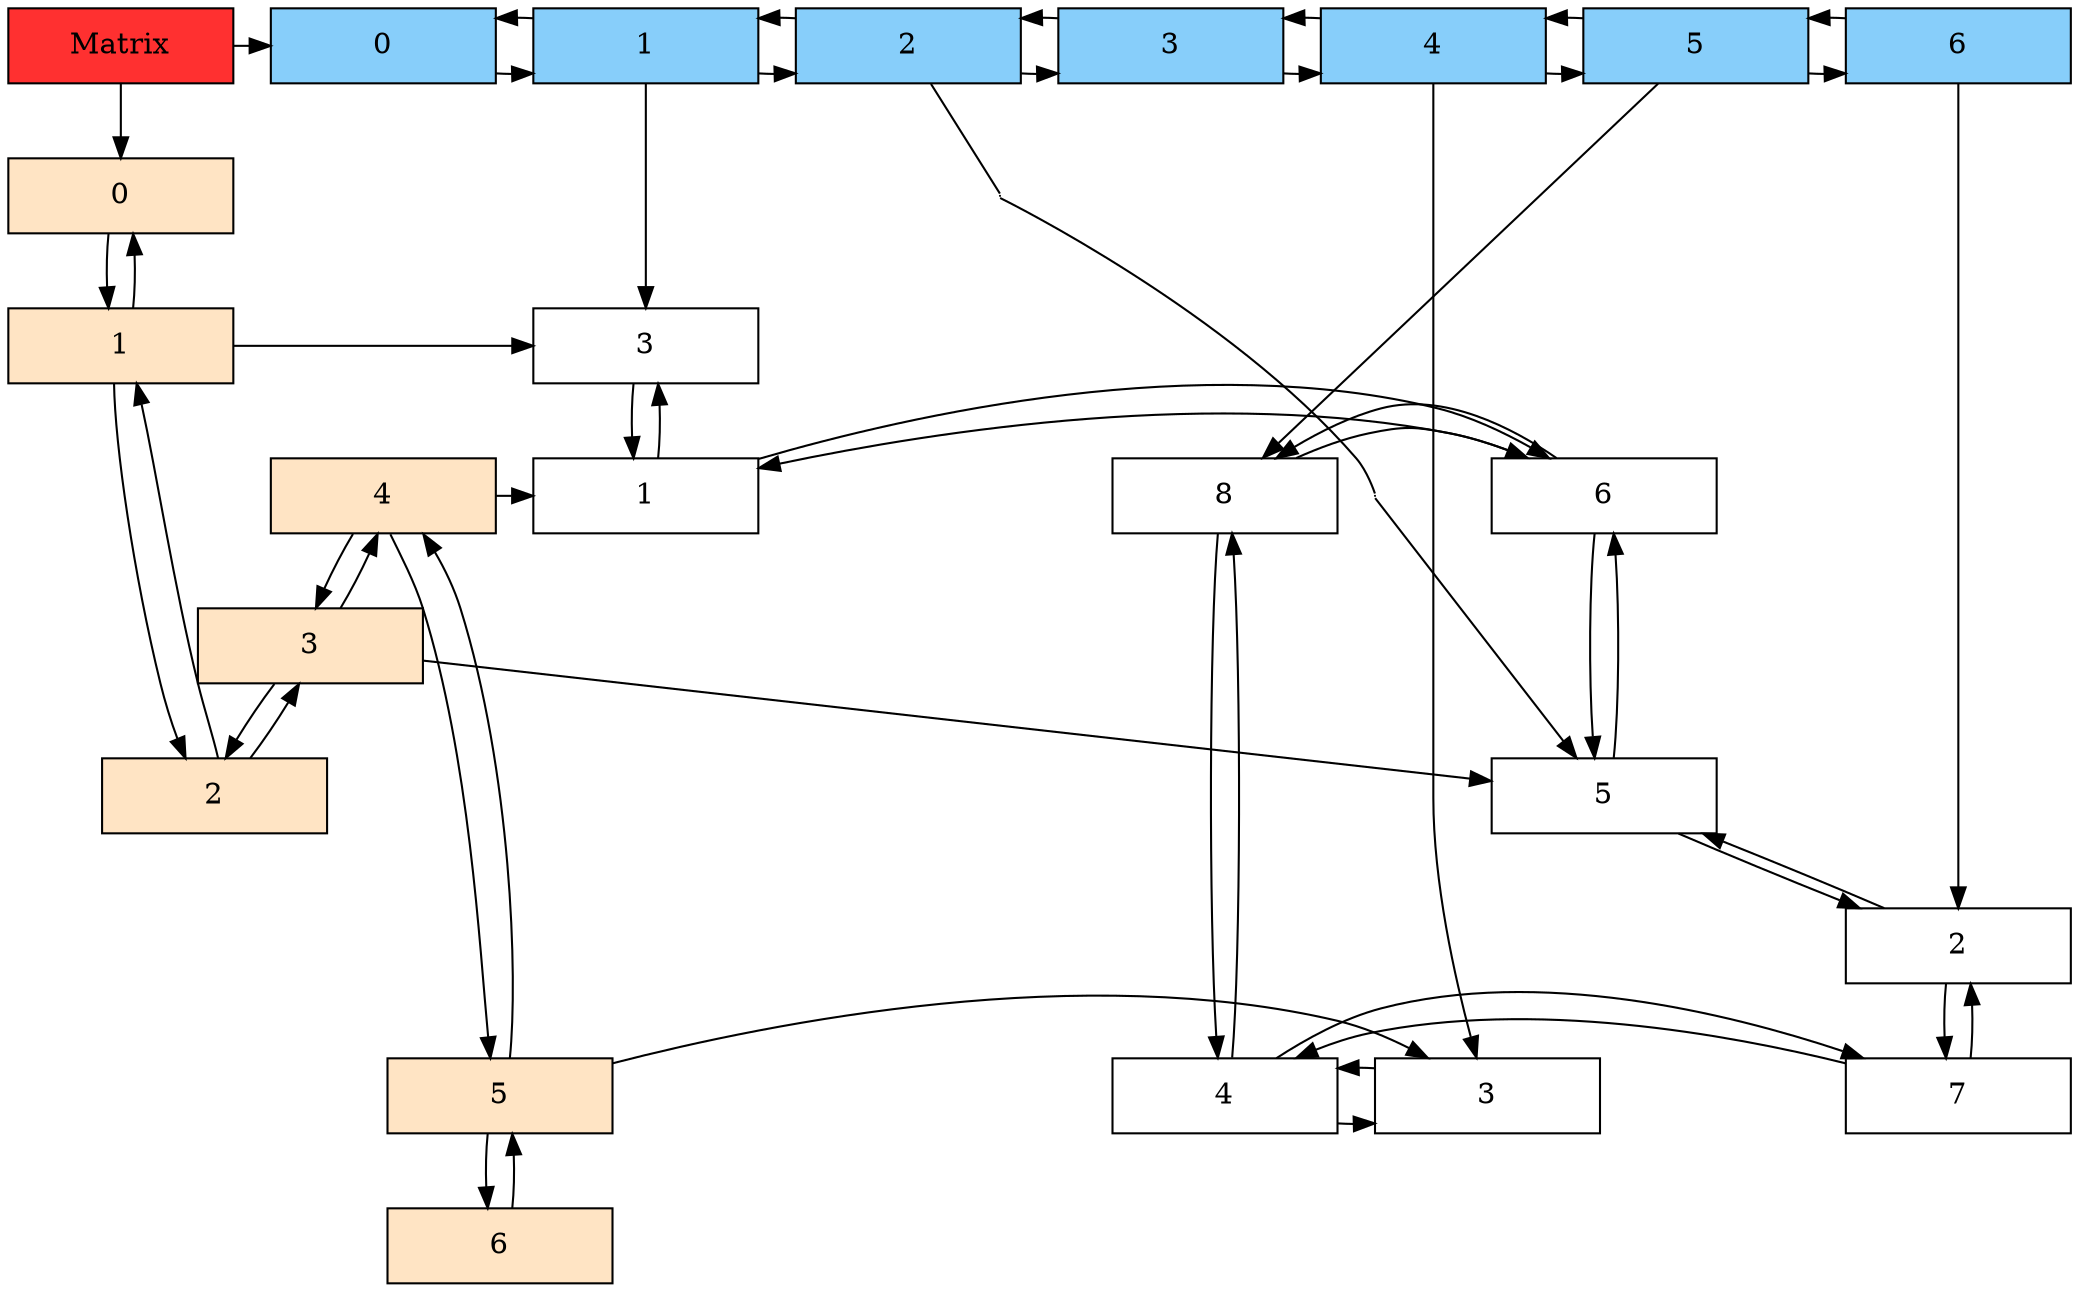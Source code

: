 digraph Sparce_Matrix { 
	node [shape=box]
	Mt[ label = "Matrix", width = 1.5, style = filled, fillcolor = firebrick1, group = 1 ];	
	U0 [label = "0" width = 1.5 style = filled, fillcolor = bisque1, group = 1 ];
	U1 [label = "1" width = 1.5 style = filled, fillcolor = bisque1, group = 1 ];
	U2 [label = "2" width = 1.5 style = filled, fillcolor = bisque1, group = 1 ];
	U3 [label = "3" width = 1.5 style = filled, fillcolor = bisque1, group = 1 ];
	U4 [label = "4" width = 1.5 style = filled, fillcolor = bisque1, group = 1 ];
	U5 [label = "5" width = 1.5 style = filled, fillcolor = bisque1, group = 1 ];
	U6 [label = "6" width = 1.5 style = filled, fillcolor = bisque1, group = 1 ];
	U0 -> U1
	U1 -> U0
	U1 -> U2
	U2 -> U1
	U2 -> U3
	U3 -> U2
	U3 -> U4
	U4 -> U3
	U4 -> U5
	U5 -> U4
	U5 -> U6
	U6 -> U5
	A0 [label = "0"   width = 1.5 style = filled, fillcolor = lightskyblue, group = 2 ];
	A1 [label = "1"   width = 1.5 style = filled, fillcolor = lightskyblue, group = 3 ];
	A2 [label = "2"   width = 1.5 style = filled, fillcolor = lightskyblue, group = 4 ];
	A3 [label = "3"   width = 1.5 style = filled, fillcolor = lightskyblue, group = 5 ];
	A4 [label = "4"   width = 1.5 style = filled, fillcolor = lightskyblue, group = 6 ];
	A5 [label = "5"   width = 1.5 style = filled, fillcolor = lightskyblue, group = 7 ];
	A6 [label = "6"   width = 1.5 style = filled, fillcolor = lightskyblue, group = 8 ];
	A0 -> A1
	A1 -> A0
	A1 -> A2
	A2 -> A1
	A2 -> A3
	A3 -> A2
	A3 -> A4
	A4 -> A3
	A4 -> A5
	A5 -> A4
	A5 -> A6
	A6 -> A5

	Mt -> U0;
	Mt -> A0;
	{ rank = same; Mt;A0; A1; A2; A3; A4; A5; A6; }


	N1_L1[label = "3" width = 1.5, group = 3 ];
	N2_L3[label = "5" width = 1.5, group = 4 ];
	N6_L3[label = "2" width = 1.5, group = 8 ];
	N1_L4[label = "1" width = 1.5, group = 3 ];
	N2_L4[label = "6" width = 1.5, group = 4 ];
	N5_L4[label = "8" width = 1.5, group = 7 ];
	N4_L5[label = "3" width = 1.5, group = 6 ];
	N5_L5[label = "4" width = 1.5, group = 7 ];
	N6_L5[label = "7" width = 1.5, group = 8 ];

	A1 -> N1_L1
	U1 -> N1_L1

	
	
	e0[ shape = point, width = 0 ];
	e1[ shape = point, width = 0 ];
	A2 -> e0 -> e1[dir = none]
	e1 ->  N2_L3

	//A2 -> N2_L3
	U3 -> N2_L3

	
	A6 -> N6_L3


	N6_L3 -> N2_L3
	N2_L3 -> N6_L3


	N1_L4 -> N1_L1
	N1_L1 -> N1_L4

	U4 -> N1_L4
	N2_L4 -> N2_L3
	N2_L3 -> N2_L4
	N2_L4 -> N1_L4
	N1_L4 -> N2_L4

	A5 -> N5_L4
	N5_L4 -> N2_L4
	N2_L4 -> N5_L4

	A4 -> N4_L5
	U5 -> N4_L5

	N5_L5 -> N5_L4
	N5_L4 -> N5_L5
	N5_L5 -> N4_L5
	N4_L5 -> N5_L5
	N6_L5 -> N6_L3
	N6_L3 -> N6_L5
	N6_L5 -> N5_L5
	N5_L5 -> N6_L5

	{ rank=same; U1; N1_L1};
	{ rank=same; U4; N1_L4; N2_L4; N5_L4};
	{ rank=same; U5; N4_L5; N5_L5; N6_L5};


}